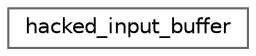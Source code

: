 digraph "类继承关系图"
{
 // LATEX_PDF_SIZE
  bgcolor="transparent";
  edge [fontname=Helvetica,fontsize=10,labelfontname=Helvetica,labelfontsize=10];
  node [fontname=Helvetica,fontsize=10,shape=box,height=0.2,width=0.4];
  rankdir="LR";
  Node0 [id="Node000000",label="hacked_input_buffer",height=0.2,width=0.4,color="grey40", fillcolor="white", style="filled",URL="$structhacked__input__buffer.html",tooltip="The struct below repeats layout of tbb::internal::input_buffer."];
}

